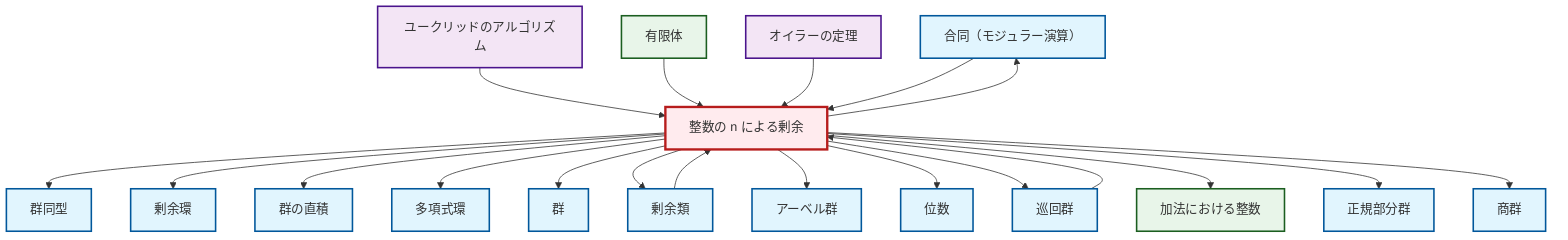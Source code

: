 graph TD
    classDef definition fill:#e1f5fe,stroke:#01579b,stroke-width:2px
    classDef theorem fill:#f3e5f5,stroke:#4a148c,stroke-width:2px
    classDef axiom fill:#fff3e0,stroke:#e65100,stroke-width:2px
    classDef example fill:#e8f5e9,stroke:#1b5e20,stroke-width:2px
    classDef current fill:#ffebee,stroke:#b71c1c,stroke-width:3px
    def-order["位数"]:::definition
    def-congruence["合同（モジュラー演算）"]:::definition
    def-group["群"]:::definition
    def-cyclic-group["巡回群"]:::definition
    ex-finite-field["有限体"]:::example
    def-normal-subgroup["正規部分群"]:::definition
    def-abelian-group["アーベル群"]:::definition
    def-quotient-group["商群"]:::definition
    def-quotient-ring["剰余環"]:::definition
    ex-integers-addition["加法における整数"]:::example
    thm-euclidean-algorithm["ユークリッドのアルゴリズム"]:::theorem
    ex-quotient-integers-mod-n["整数の n による剰余"]:::example
    def-coset["剰余類"]:::definition
    def-direct-product["群の直積"]:::definition
    thm-euler["オイラーの定理"]:::theorem
    def-isomorphism["群同型"]:::definition
    def-polynomial-ring["多項式環"]:::definition
    ex-quotient-integers-mod-n --> def-isomorphism
    thm-euclidean-algorithm --> ex-quotient-integers-mod-n
    ex-finite-field --> ex-quotient-integers-mod-n
    def-coset --> ex-quotient-integers-mod-n
    thm-euler --> ex-quotient-integers-mod-n
    ex-quotient-integers-mod-n --> def-quotient-ring
    ex-quotient-integers-mod-n --> def-direct-product
    ex-quotient-integers-mod-n --> def-congruence
    ex-quotient-integers-mod-n --> def-polynomial-ring
    ex-quotient-integers-mod-n --> def-group
    ex-quotient-integers-mod-n --> def-coset
    ex-quotient-integers-mod-n --> def-abelian-group
    ex-quotient-integers-mod-n --> def-order
    def-congruence --> ex-quotient-integers-mod-n
    ex-quotient-integers-mod-n --> def-cyclic-group
    def-cyclic-group --> ex-quotient-integers-mod-n
    ex-quotient-integers-mod-n --> ex-integers-addition
    ex-quotient-integers-mod-n --> def-normal-subgroup
    ex-quotient-integers-mod-n --> def-quotient-group
    class ex-quotient-integers-mod-n current